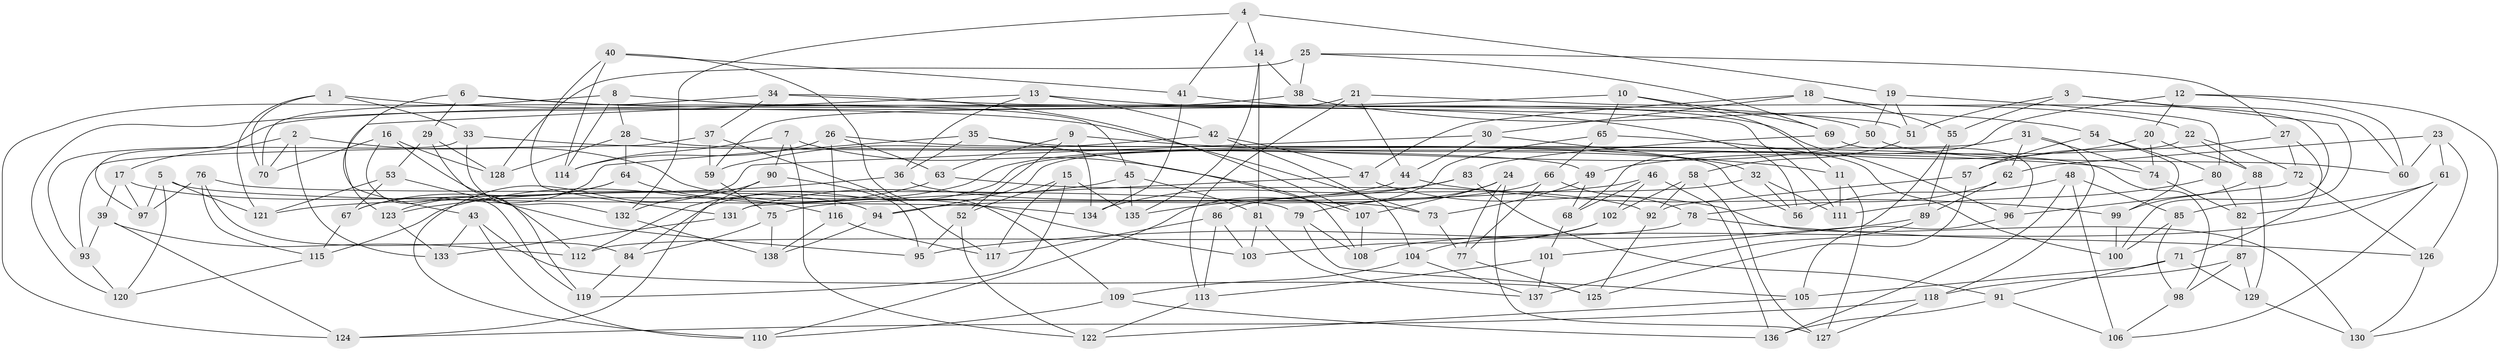 // Generated by graph-tools (version 1.1) at 2025/16/03/09/25 04:16:30]
// undirected, 138 vertices, 276 edges
graph export_dot {
graph [start="1"]
  node [color=gray90,style=filled];
  1;
  2;
  3;
  4;
  5;
  6;
  7;
  8;
  9;
  10;
  11;
  12;
  13;
  14;
  15;
  16;
  17;
  18;
  19;
  20;
  21;
  22;
  23;
  24;
  25;
  26;
  27;
  28;
  29;
  30;
  31;
  32;
  33;
  34;
  35;
  36;
  37;
  38;
  39;
  40;
  41;
  42;
  43;
  44;
  45;
  46;
  47;
  48;
  49;
  50;
  51;
  52;
  53;
  54;
  55;
  56;
  57;
  58;
  59;
  60;
  61;
  62;
  63;
  64;
  65;
  66;
  67;
  68;
  69;
  70;
  71;
  72;
  73;
  74;
  75;
  76;
  77;
  78;
  79;
  80;
  81;
  82;
  83;
  84;
  85;
  86;
  87;
  88;
  89;
  90;
  91;
  92;
  93;
  94;
  95;
  96;
  97;
  98;
  99;
  100;
  101;
  102;
  103;
  104;
  105;
  106;
  107;
  108;
  109;
  110;
  111;
  112;
  113;
  114;
  115;
  116;
  117;
  118;
  119;
  120;
  121;
  122;
  123;
  124;
  125;
  126;
  127;
  128;
  129;
  130;
  131;
  132;
  133;
  134;
  135;
  136;
  137;
  138;
  1 -- 121;
  1 -- 70;
  1 -- 73;
  1 -- 33;
  2 -- 17;
  2 -- 103;
  2 -- 70;
  2 -- 133;
  3 -- 85;
  3 -- 60;
  3 -- 55;
  3 -- 51;
  4 -- 41;
  4 -- 14;
  4 -- 19;
  4 -- 132;
  5 -- 121;
  5 -- 120;
  5 -- 97;
  5 -- 134;
  6 -- 43;
  6 -- 29;
  6 -- 56;
  6 -- 45;
  7 -- 90;
  7 -- 107;
  7 -- 114;
  7 -- 122;
  8 -- 124;
  8 -- 114;
  8 -- 111;
  8 -- 28;
  9 -- 63;
  9 -- 52;
  9 -- 134;
  9 -- 11;
  10 -- 65;
  10 -- 97;
  10 -- 11;
  10 -- 69;
  11 -- 127;
  11 -- 111;
  12 -- 60;
  12 -- 130;
  12 -- 20;
  12 -- 68;
  13 -- 36;
  13 -- 123;
  13 -- 42;
  13 -- 96;
  14 -- 38;
  14 -- 135;
  14 -- 81;
  15 -- 119;
  15 -- 135;
  15 -- 52;
  15 -- 117;
  16 -- 112;
  16 -- 119;
  16 -- 70;
  16 -- 128;
  17 -- 97;
  17 -- 39;
  17 -- 94;
  18 -- 100;
  18 -- 30;
  18 -- 55;
  18 -- 47;
  19 -- 50;
  19 -- 51;
  19 -- 80;
  20 -- 88;
  20 -- 74;
  20 -- 49;
  21 -- 113;
  21 -- 22;
  21 -- 44;
  21 -- 59;
  22 -- 94;
  22 -- 88;
  22 -- 72;
  23 -- 60;
  23 -- 126;
  23 -- 61;
  23 -- 62;
  24 -- 107;
  24 -- 127;
  24 -- 77;
  24 -- 79;
  25 -- 38;
  25 -- 128;
  25 -- 69;
  25 -- 27;
  26 -- 63;
  26 -- 114;
  26 -- 98;
  26 -- 116;
  27 -- 71;
  27 -- 57;
  27 -- 72;
  28 -- 128;
  28 -- 49;
  28 -- 64;
  29 -- 119;
  29 -- 53;
  29 -- 128;
  30 -- 32;
  30 -- 110;
  30 -- 44;
  31 -- 74;
  31 -- 118;
  31 -- 84;
  31 -- 62;
  32 -- 86;
  32 -- 56;
  32 -- 111;
  33 -- 74;
  33 -- 132;
  33 -- 93;
  34 -- 70;
  34 -- 107;
  34 -- 51;
  34 -- 37;
  35 -- 67;
  35 -- 36;
  35 -- 108;
  35 -- 56;
  36 -- 73;
  36 -- 123;
  37 -- 93;
  37 -- 117;
  37 -- 59;
  38 -- 54;
  38 -- 120;
  39 -- 124;
  39 -- 93;
  39 -- 112;
  40 -- 131;
  40 -- 114;
  40 -- 41;
  40 -- 109;
  41 -- 50;
  41 -- 134;
  42 -- 59;
  42 -- 104;
  42 -- 47;
  43 -- 125;
  43 -- 133;
  43 -- 110;
  44 -- 75;
  44 -- 99;
  45 -- 131;
  45 -- 135;
  45 -- 81;
  46 -- 68;
  46 -- 121;
  46 -- 102;
  46 -- 136;
  47 -- 130;
  47 -- 131;
  48 -- 85;
  48 -- 106;
  48 -- 56;
  48 -- 136;
  49 -- 68;
  49 -- 73;
  50 -- 60;
  50 -- 112;
  51 -- 58;
  52 -- 122;
  52 -- 95;
  53 -- 95;
  53 -- 121;
  53 -- 67;
  54 -- 80;
  54 -- 99;
  54 -- 57;
  55 -- 89;
  55 -- 101;
  57 -- 92;
  57 -- 125;
  58 -- 92;
  58 -- 127;
  58 -- 102;
  59 -- 75;
  61 -- 82;
  61 -- 106;
  61 -- 108;
  62 -- 78;
  62 -- 89;
  63 -- 92;
  63 -- 115;
  64 -- 67;
  64 -- 123;
  64 -- 116;
  65 -- 110;
  65 -- 100;
  65 -- 66;
  66 -- 78;
  66 -- 77;
  66 -- 94;
  67 -- 115;
  68 -- 101;
  69 -- 83;
  69 -- 96;
  71 -- 91;
  71 -- 105;
  71 -- 129;
  72 -- 96;
  72 -- 126;
  73 -- 77;
  74 -- 82;
  75 -- 138;
  75 -- 84;
  76 -- 84;
  76 -- 97;
  76 -- 115;
  76 -- 79;
  77 -- 125;
  78 -- 112;
  78 -- 126;
  79 -- 108;
  79 -- 105;
  80 -- 111;
  80 -- 82;
  81 -- 103;
  81 -- 137;
  82 -- 87;
  83 -- 134;
  83 -- 91;
  83 -- 135;
  84 -- 119;
  85 -- 98;
  85 -- 100;
  86 -- 113;
  86 -- 103;
  86 -- 117;
  87 -- 98;
  87 -- 129;
  87 -- 118;
  88 -- 99;
  88 -- 129;
  89 -- 137;
  89 -- 95;
  90 -- 132;
  90 -- 95;
  90 -- 124;
  91 -- 136;
  91 -- 106;
  92 -- 125;
  93 -- 120;
  94 -- 138;
  96 -- 105;
  98 -- 106;
  99 -- 100;
  101 -- 113;
  101 -- 137;
  102 -- 104;
  102 -- 103;
  104 -- 109;
  104 -- 137;
  105 -- 122;
  107 -- 108;
  109 -- 136;
  109 -- 110;
  113 -- 122;
  115 -- 120;
  116 -- 138;
  116 -- 117;
  118 -- 127;
  118 -- 124;
  123 -- 133;
  126 -- 130;
  129 -- 130;
  131 -- 133;
  132 -- 138;
}
